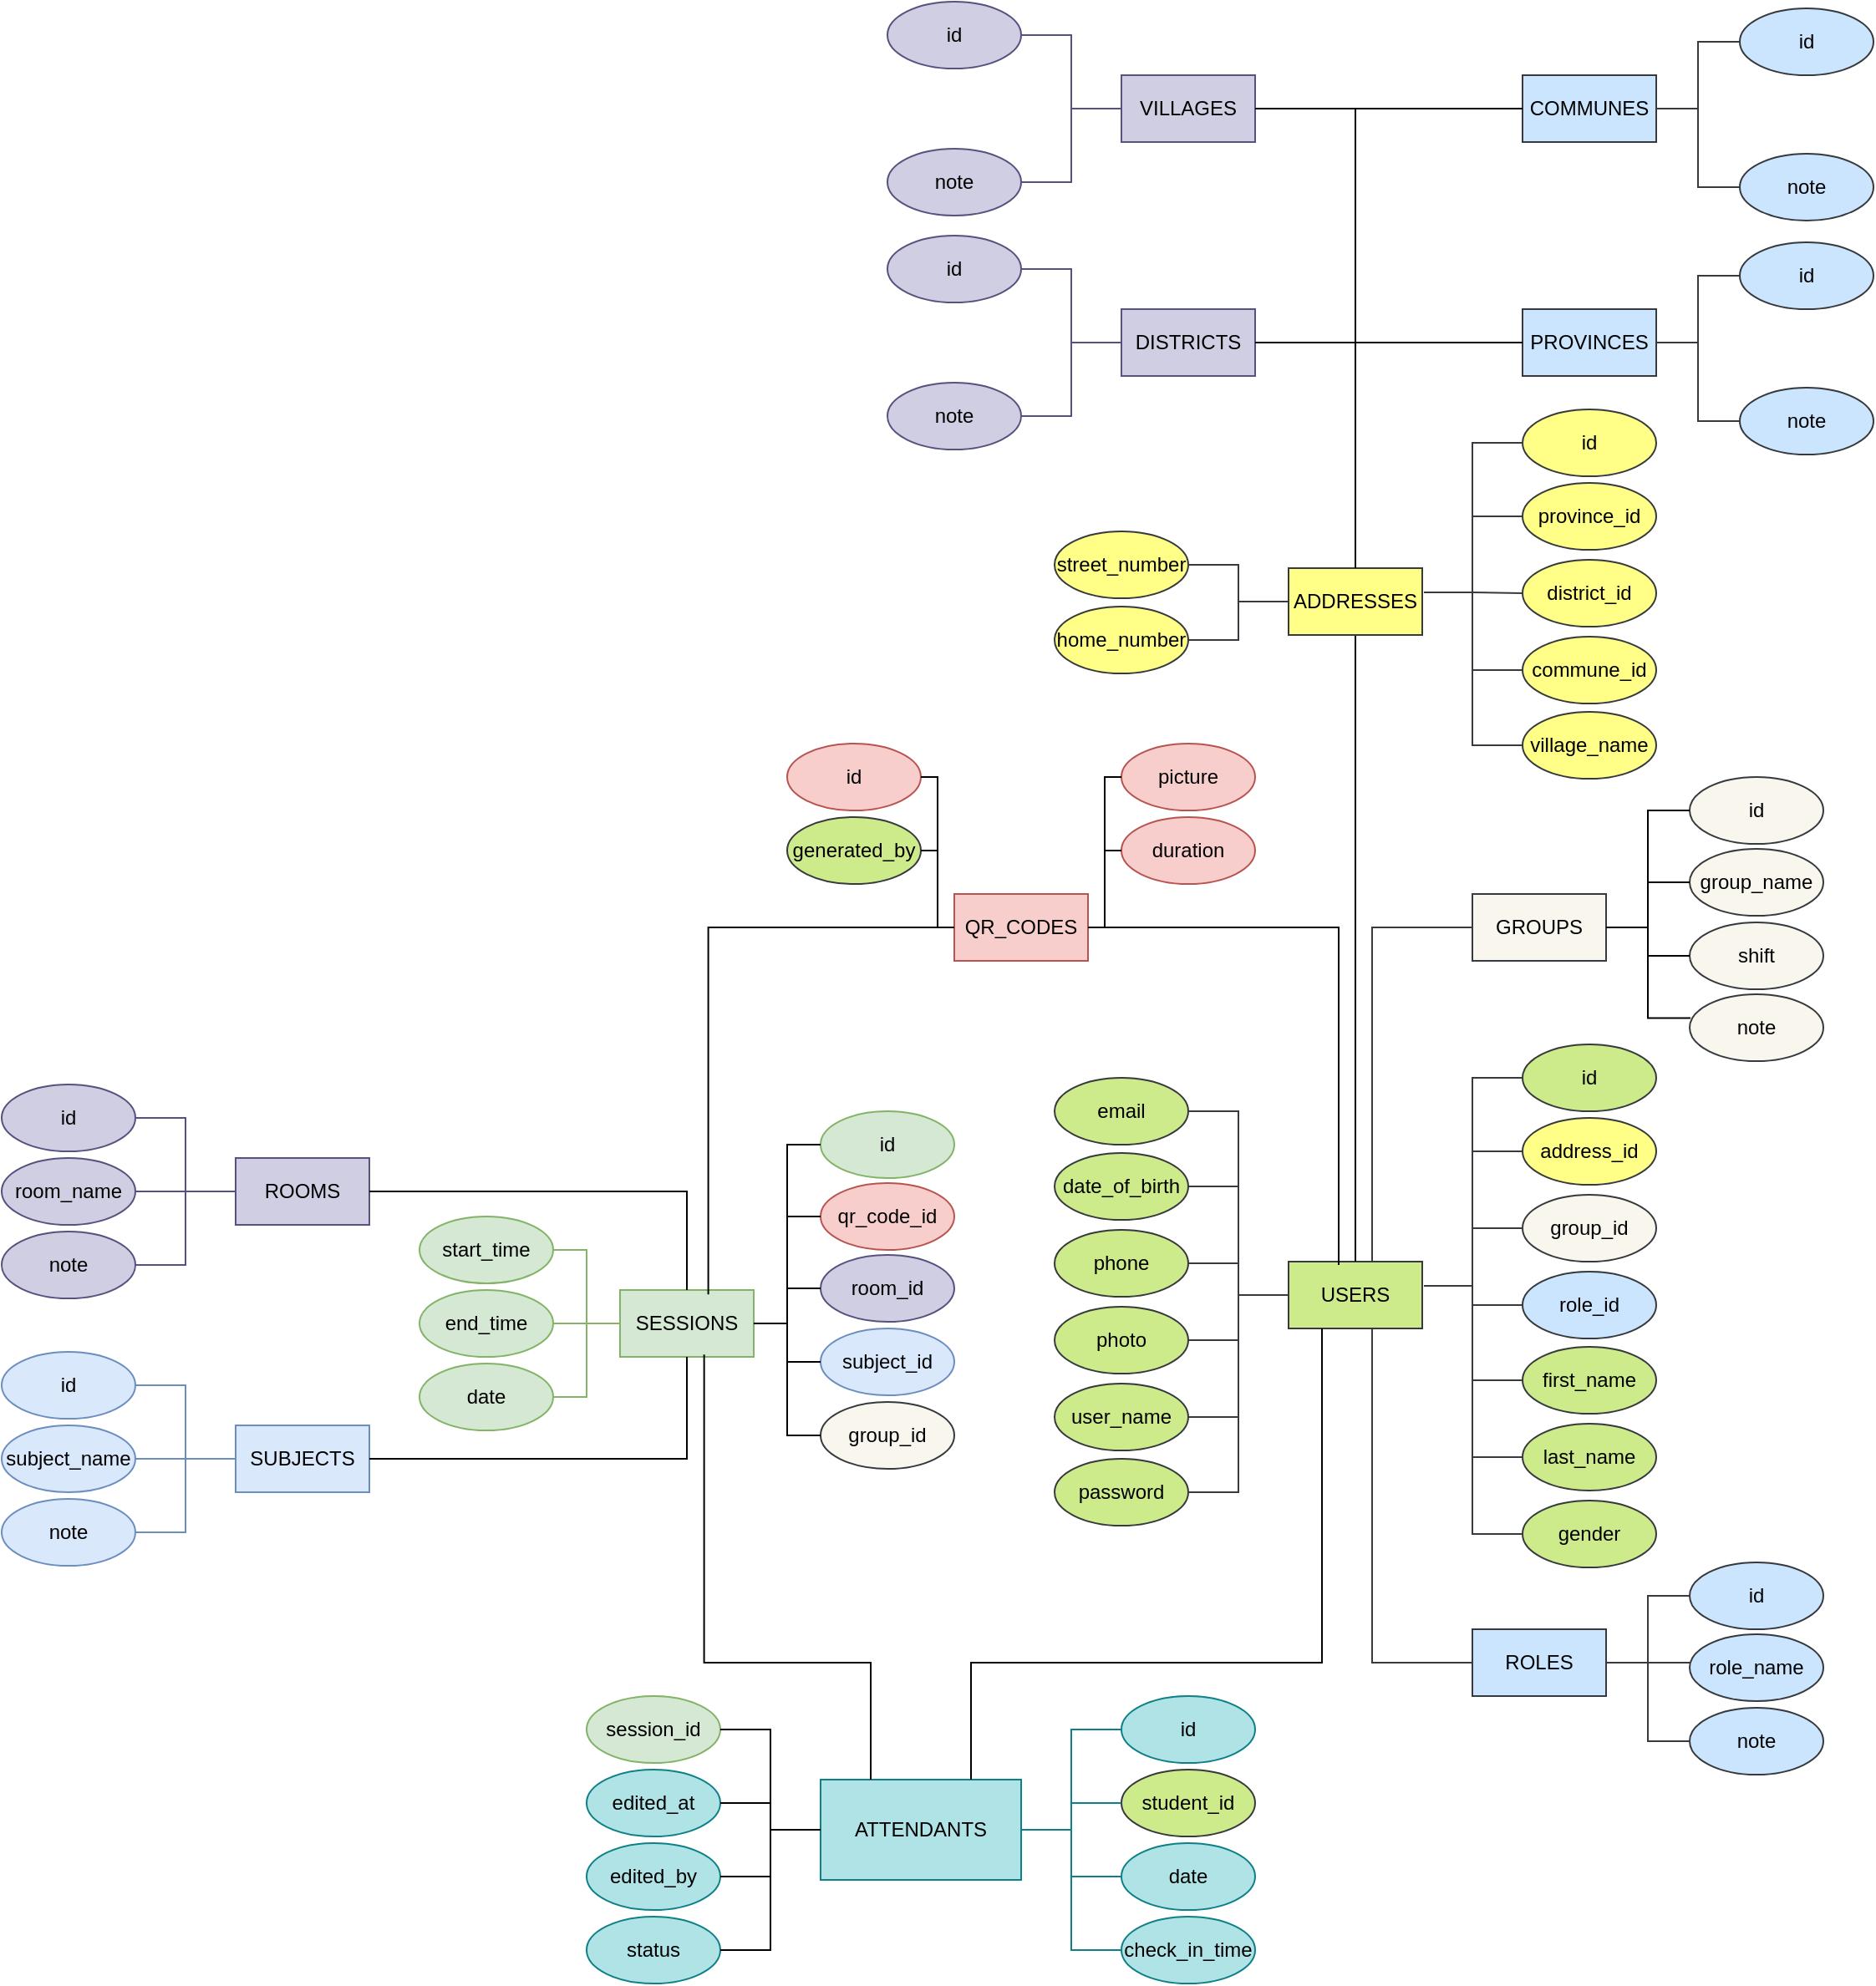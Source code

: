 <mxfile version="27.1.1">
  <diagram name="Page-1" id="JTLLLwAnsNbNPX8W_xxM">
    <mxGraphModel dx="2837" dy="1984" grid="1" gridSize="10" guides="1" tooltips="1" connect="1" arrows="1" fold="1" page="0" pageScale="1" pageWidth="827" pageHeight="1169" math="0" shadow="0">
      <root>
        <mxCell id="0" />
        <mxCell id="1" parent="0" />
        <mxCell id="6BM6vpleSpneftJprQCP-1" value="USERS" style="rounded=0;whiteSpace=wrap;html=1;strokeColor=#36393d;fillColor=#cdeb8b;" vertex="1" parent="1">
          <mxGeometry x="40" y="140" width="80" height="40" as="geometry" />
        </mxCell>
        <mxCell id="6BM6vpleSpneftJprQCP-2" value="" style="endArrow=none;html=1;rounded=0;fontSize=12;startSize=8;endSize=8;exitX=1.013;exitY=0.363;exitDx=0;exitDy=0;edgeStyle=orthogonalEdgeStyle;entryX=0;entryY=0.5;entryDx=0;entryDy=0;exitPerimeter=0;strokeColor=#36393d;fillColor=#cdeb8b;" edge="1" parent="1" source="6BM6vpleSpneftJprQCP-1" target="6BM6vpleSpneftJprQCP-3">
          <mxGeometry width="50" height="50" relative="1" as="geometry">
            <mxPoint x="210" y="120" as="sourcePoint" />
            <mxPoint x="230" y="90" as="targetPoint" />
          </mxGeometry>
        </mxCell>
        <mxCell id="6BM6vpleSpneftJprQCP-3" value="id" style="ellipse;whiteSpace=wrap;html=1;strokeColor=#36393d;fillColor=#cdeb8b;" vertex="1" parent="1">
          <mxGeometry x="180" y="10" width="80" height="40" as="geometry" />
        </mxCell>
        <mxCell id="6BM6vpleSpneftJprQCP-4" value="address_id" style="ellipse;whiteSpace=wrap;html=1;strokeColor=#36393d;fillColor=#ffff88;" vertex="1" parent="1">
          <mxGeometry x="180" y="54" width="80" height="40" as="geometry" />
        </mxCell>
        <mxCell id="6BM6vpleSpneftJprQCP-7" value="group_id" style="ellipse;whiteSpace=wrap;html=1;strokeColor=#36393d;fillColor=#f9f7ed;" vertex="1" parent="1">
          <mxGeometry x="180" y="100" width="80" height="40" as="geometry" />
        </mxCell>
        <mxCell id="6BM6vpleSpneftJprQCP-8" value="first_name" style="ellipse;whiteSpace=wrap;html=1;strokeColor=#36393d;fillColor=#cdeb8b;" vertex="1" parent="1">
          <mxGeometry x="180" y="191" width="80" height="40" as="geometry" />
        </mxCell>
        <mxCell id="6BM6vpleSpneftJprQCP-9" value="last_name" style="ellipse;whiteSpace=wrap;html=1;strokeColor=#36393d;fillColor=#cdeb8b;" vertex="1" parent="1">
          <mxGeometry x="180" y="237" width="80" height="40" as="geometry" />
        </mxCell>
        <mxCell id="6BM6vpleSpneftJprQCP-10" value="gender" style="ellipse;whiteSpace=wrap;html=1;strokeColor=#36393d;fillColor=#cdeb8b;" vertex="1" parent="1">
          <mxGeometry x="180" y="283" width="80" height="40" as="geometry" />
        </mxCell>
        <mxCell id="6BM6vpleSpneftJprQCP-11" value="email" style="ellipse;whiteSpace=wrap;html=1;strokeColor=#36393d;fillColor=#cdeb8b;" vertex="1" parent="1">
          <mxGeometry x="-100" y="30" width="80" height="40" as="geometry" />
        </mxCell>
        <mxCell id="6BM6vpleSpneftJprQCP-12" value="role_id" style="ellipse;whiteSpace=wrap;html=1;strokeColor=#36393d;fillColor=#cce5ff;" vertex="1" parent="1">
          <mxGeometry x="180" y="146" width="80" height="40" as="geometry" />
        </mxCell>
        <mxCell id="6BM6vpleSpneftJprQCP-13" value="date_of_birth" style="ellipse;whiteSpace=wrap;html=1;strokeColor=#36393d;fillColor=#cdeb8b;" vertex="1" parent="1">
          <mxGeometry x="-100" y="75" width="80" height="40" as="geometry" />
        </mxCell>
        <mxCell id="6BM6vpleSpneftJprQCP-14" value="phone" style="ellipse;whiteSpace=wrap;html=1;strokeColor=#36393d;fillColor=#cdeb8b;" vertex="1" parent="1">
          <mxGeometry x="-100" y="121" width="80" height="40" as="geometry" />
        </mxCell>
        <mxCell id="6BM6vpleSpneftJprQCP-15" value="photo" style="ellipse;whiteSpace=wrap;html=1;strokeColor=#36393d;fillColor=#cdeb8b;" vertex="1" parent="1">
          <mxGeometry x="-100" y="167" width="80" height="40" as="geometry" />
        </mxCell>
        <mxCell id="6BM6vpleSpneftJprQCP-16" value="user_name" style="ellipse;whiteSpace=wrap;html=1;strokeColor=#36393d;fillColor=#cdeb8b;" vertex="1" parent="1">
          <mxGeometry x="-100" y="213" width="80" height="40" as="geometry" />
        </mxCell>
        <mxCell id="6BM6vpleSpneftJprQCP-17" value="password" style="ellipse;whiteSpace=wrap;html=1;strokeColor=#36393d;fillColor=#cdeb8b;" vertex="1" parent="1">
          <mxGeometry x="-100" y="258" width="80" height="40" as="geometry" />
        </mxCell>
        <mxCell id="6BM6vpleSpneftJprQCP-18" value="" style="endArrow=none;html=1;rounded=0;fontSize=12;startSize=8;endSize=8;exitX=1.013;exitY=0.363;exitDx=0;exitDy=0;edgeStyle=orthogonalEdgeStyle;entryX=0;entryY=0.5;entryDx=0;entryDy=0;exitPerimeter=0;strokeColor=#36393d;fillColor=#cdeb8b;" edge="1" parent="1" source="6BM6vpleSpneftJprQCP-1" target="6BM6vpleSpneftJprQCP-4">
          <mxGeometry width="50" height="50" relative="1" as="geometry">
            <mxPoint x="210" y="120" as="sourcePoint" />
            <mxPoint x="230" y="90" as="targetPoint" />
          </mxGeometry>
        </mxCell>
        <mxCell id="6BM6vpleSpneftJprQCP-19" value="" style="endArrow=none;html=1;rounded=0;fontSize=12;startSize=8;endSize=8;exitX=1.013;exitY=0.363;exitDx=0;exitDy=0;edgeStyle=orthogonalEdgeStyle;entryX=0;entryY=0.5;entryDx=0;entryDy=0;exitPerimeter=0;strokeColor=#36393d;fillColor=#cdeb8b;" edge="1" parent="1" source="6BM6vpleSpneftJprQCP-1" target="6BM6vpleSpneftJprQCP-7">
          <mxGeometry width="50" height="50" relative="1" as="geometry">
            <mxPoint x="210" y="120" as="sourcePoint" />
            <mxPoint x="230" y="90" as="targetPoint" />
          </mxGeometry>
        </mxCell>
        <mxCell id="6BM6vpleSpneftJprQCP-20" value="" style="endArrow=none;html=1;rounded=0;fontSize=12;startSize=8;endSize=8;exitX=1.013;exitY=0.363;exitDx=0;exitDy=0;edgeStyle=orthogonalEdgeStyle;entryX=0;entryY=0.5;entryDx=0;entryDy=0;exitPerimeter=0;strokeColor=#36393d;fillColor=#cdeb8b;" edge="1" parent="1" source="6BM6vpleSpneftJprQCP-1" target="6BM6vpleSpneftJprQCP-12">
          <mxGeometry width="50" height="50" relative="1" as="geometry">
            <mxPoint x="210" y="120" as="sourcePoint" />
            <mxPoint x="230" y="90" as="targetPoint" />
          </mxGeometry>
        </mxCell>
        <mxCell id="6BM6vpleSpneftJprQCP-21" value="" style="endArrow=none;html=1;rounded=0;fontSize=12;startSize=8;endSize=8;exitX=1.013;exitY=0.363;exitDx=0;exitDy=0;edgeStyle=orthogonalEdgeStyle;entryX=0;entryY=0.5;entryDx=0;entryDy=0;exitPerimeter=0;strokeColor=#36393d;fillColor=#cdeb8b;" edge="1" parent="1" source="6BM6vpleSpneftJprQCP-1" target="6BM6vpleSpneftJprQCP-8">
          <mxGeometry width="50" height="50" relative="1" as="geometry">
            <mxPoint x="210" y="120" as="sourcePoint" />
            <mxPoint x="230" y="90" as="targetPoint" />
          </mxGeometry>
        </mxCell>
        <mxCell id="6BM6vpleSpneftJprQCP-22" value="" style="endArrow=none;html=1;rounded=0;fontSize=12;startSize=8;endSize=8;exitX=1.013;exitY=0.363;exitDx=0;exitDy=0;edgeStyle=orthogonalEdgeStyle;entryX=0;entryY=0.5;entryDx=0;entryDy=0;exitPerimeter=0;strokeColor=#36393d;fillColor=#cdeb8b;" edge="1" parent="1" source="6BM6vpleSpneftJprQCP-1" target="6BM6vpleSpneftJprQCP-9">
          <mxGeometry width="50" height="50" relative="1" as="geometry">
            <mxPoint x="210" y="120" as="sourcePoint" />
            <mxPoint x="230" y="90" as="targetPoint" />
          </mxGeometry>
        </mxCell>
        <mxCell id="6BM6vpleSpneftJprQCP-23" value="" style="endArrow=none;html=1;rounded=0;fontSize=12;startSize=8;endSize=8;exitX=1.013;exitY=0.363;exitDx=0;exitDy=0;edgeStyle=orthogonalEdgeStyle;entryX=0;entryY=0.5;entryDx=0;entryDy=0;exitPerimeter=0;strokeColor=#36393d;fillColor=#cdeb8b;" edge="1" parent="1" source="6BM6vpleSpneftJprQCP-1" target="6BM6vpleSpneftJprQCP-10">
          <mxGeometry width="50" height="50" relative="1" as="geometry">
            <mxPoint x="210" y="120" as="sourcePoint" />
            <mxPoint x="230" y="90" as="targetPoint" />
          </mxGeometry>
        </mxCell>
        <mxCell id="6BM6vpleSpneftJprQCP-24" value="" style="endArrow=none;html=1;rounded=0;fontSize=12;startSize=8;endSize=8;exitX=0;exitY=0.5;exitDx=0;exitDy=0;edgeStyle=orthogonalEdgeStyle;entryX=1;entryY=0.5;entryDx=0;entryDy=0;strokeColor=#36393d;fillColor=#cdeb8b;" edge="1" parent="1" source="6BM6vpleSpneftJprQCP-1" target="6BM6vpleSpneftJprQCP-11">
          <mxGeometry width="50" height="50" relative="1" as="geometry">
            <mxPoint x="91.04" y="172.26" as="sourcePoint" />
            <mxPoint x="-50" y="67.74" as="targetPoint" />
          </mxGeometry>
        </mxCell>
        <mxCell id="6BM6vpleSpneftJprQCP-25" value="" style="endArrow=none;html=1;rounded=0;fontSize=12;startSize=8;endSize=8;exitX=0;exitY=0.5;exitDx=0;exitDy=0;edgeStyle=orthogonalEdgeStyle;entryX=1;entryY=0.5;entryDx=0;entryDy=0;strokeColor=#36393d;fillColor=#cdeb8b;" edge="1" parent="1" source="6BM6vpleSpneftJprQCP-1" target="6BM6vpleSpneftJprQCP-13">
          <mxGeometry width="50" height="50" relative="1" as="geometry">
            <mxPoint x="91.04" y="172.26" as="sourcePoint" />
            <mxPoint x="-50" y="67.74" as="targetPoint" />
          </mxGeometry>
        </mxCell>
        <mxCell id="6BM6vpleSpneftJprQCP-26" value="" style="endArrow=none;html=1;rounded=0;fontSize=12;startSize=8;endSize=8;exitX=0;exitY=0.5;exitDx=0;exitDy=0;edgeStyle=orthogonalEdgeStyle;entryX=1;entryY=0.5;entryDx=0;entryDy=0;strokeColor=#36393d;fillColor=#cdeb8b;" edge="1" parent="1" source="6BM6vpleSpneftJprQCP-1" target="6BM6vpleSpneftJprQCP-14">
          <mxGeometry width="50" height="50" relative="1" as="geometry">
            <mxPoint x="91.04" y="172.26" as="sourcePoint" />
            <mxPoint x="-50" y="67.74" as="targetPoint" />
          </mxGeometry>
        </mxCell>
        <mxCell id="6BM6vpleSpneftJprQCP-27" value="" style="endArrow=none;html=1;rounded=0;fontSize=12;startSize=8;endSize=8;exitX=0;exitY=0.5;exitDx=0;exitDy=0;edgeStyle=orthogonalEdgeStyle;entryX=1;entryY=0.5;entryDx=0;entryDy=0;strokeColor=#36393d;fillColor=#cdeb8b;" edge="1" parent="1" source="6BM6vpleSpneftJprQCP-1" target="6BM6vpleSpneftJprQCP-15">
          <mxGeometry width="50" height="50" relative="1" as="geometry">
            <mxPoint x="91.04" y="172.26" as="sourcePoint" />
            <mxPoint x="-50" y="67.74" as="targetPoint" />
          </mxGeometry>
        </mxCell>
        <mxCell id="6BM6vpleSpneftJprQCP-28" value="" style="endArrow=none;html=1;rounded=0;fontSize=12;startSize=8;endSize=8;exitX=0;exitY=0.5;exitDx=0;exitDy=0;edgeStyle=orthogonalEdgeStyle;entryX=1;entryY=0.5;entryDx=0;entryDy=0;strokeColor=#36393d;fillColor=#cdeb8b;" edge="1" parent="1" source="6BM6vpleSpneftJprQCP-1" target="6BM6vpleSpneftJprQCP-16">
          <mxGeometry width="50" height="50" relative="1" as="geometry">
            <mxPoint x="91.04" y="172.26" as="sourcePoint" />
            <mxPoint x="-50" y="67.74" as="targetPoint" />
          </mxGeometry>
        </mxCell>
        <mxCell id="6BM6vpleSpneftJprQCP-29" value="" style="endArrow=none;html=1;rounded=0;fontSize=12;startSize=8;endSize=8;exitX=0;exitY=0.5;exitDx=0;exitDy=0;edgeStyle=orthogonalEdgeStyle;entryX=1;entryY=0.5;entryDx=0;entryDy=0;strokeColor=#36393d;fillColor=#cdeb8b;" edge="1" parent="1" source="6BM6vpleSpneftJprQCP-1" target="6BM6vpleSpneftJprQCP-17">
          <mxGeometry width="50" height="50" relative="1" as="geometry">
            <mxPoint x="91.04" y="172.26" as="sourcePoint" />
            <mxPoint x="-50" y="67.74" as="targetPoint" />
          </mxGeometry>
        </mxCell>
        <mxCell id="6BM6vpleSpneftJprQCP-30" value="GROUPS" style="rounded=0;whiteSpace=wrap;html=1;strokeColor=#36393d;fillColor=#f9f7ed;" vertex="1" parent="1">
          <mxGeometry x="150" y="-80" width="80" height="40" as="geometry" />
        </mxCell>
        <mxCell id="6BM6vpleSpneftJprQCP-31" value="" style="endArrow=none;html=1;rounded=0;fontSize=12;startSize=8;endSize=8;edgeStyle=orthogonalEdgeStyle;entryX=0;entryY=0.5;entryDx=0;entryDy=0;strokeColor=#36393d;fillColor=#cdeb8b;" edge="1" parent="1" target="6BM6vpleSpneftJprQCP-30">
          <mxGeometry width="50" height="50" relative="1" as="geometry">
            <mxPoint x="90" y="140" as="sourcePoint" />
            <mxPoint x="150" y="-154.52" as="targetPoint" />
            <Array as="points">
              <mxPoint x="90" y="140" />
              <mxPoint x="90" y="-60" />
            </Array>
          </mxGeometry>
        </mxCell>
        <mxCell id="6BM6vpleSpneftJprQCP-32" value="ROLES" style="rounded=0;whiteSpace=wrap;html=1;strokeColor=#36393d;fillColor=#cce5ff;" vertex="1" parent="1">
          <mxGeometry x="150" y="360" width="80" height="40" as="geometry" />
        </mxCell>
        <mxCell id="6BM6vpleSpneftJprQCP-35" value="" style="endArrow=none;html=1;rounded=0;fontSize=12;startSize=8;endSize=8;edgeStyle=orthogonalEdgeStyle;entryX=0;entryY=0.5;entryDx=0;entryDy=0;strokeColor=#36393d;fillColor=#cdeb8b;" edge="1" parent="1" target="6BM6vpleSpneftJprQCP-32">
          <mxGeometry width="50" height="50" relative="1" as="geometry">
            <mxPoint x="90" y="180" as="sourcePoint" />
            <mxPoint x="140" y="277" as="targetPoint" />
            <Array as="points">
              <mxPoint x="90" y="180" />
              <mxPoint x="90" y="380" />
            </Array>
          </mxGeometry>
        </mxCell>
        <mxCell id="6BM6vpleSpneftJprQCP-36" value="id" style="ellipse;whiteSpace=wrap;html=1;strokeColor=#36393d;fillColor=#f9f7ed;" vertex="1" parent="1">
          <mxGeometry x="280" y="-150" width="80" height="40" as="geometry" />
        </mxCell>
        <mxCell id="6BM6vpleSpneftJprQCP-37" value="" style="endArrow=none;html=1;rounded=0;fontSize=12;startSize=8;endSize=8;entryX=0;entryY=0.5;entryDx=0;entryDy=0;exitX=1;exitY=0.5;exitDx=0;exitDy=0;edgeStyle=orthogonalEdgeStyle;" edge="1" parent="1" source="6BM6vpleSpneftJprQCP-30" target="6BM6vpleSpneftJprQCP-36">
          <mxGeometry width="50" height="50" relative="1" as="geometry">
            <mxPoint x="20" y="10" as="sourcePoint" />
            <mxPoint x="70" y="-40" as="targetPoint" />
          </mxGeometry>
        </mxCell>
        <mxCell id="6BM6vpleSpneftJprQCP-38" value="group_name" style="ellipse;whiteSpace=wrap;html=1;strokeColor=#36393d;fillColor=#f9f7ed;" vertex="1" parent="1">
          <mxGeometry x="280" y="-107" width="80" height="40" as="geometry" />
        </mxCell>
        <mxCell id="6BM6vpleSpneftJprQCP-39" value="shift" style="ellipse;whiteSpace=wrap;html=1;strokeColor=#36393d;fillColor=#f9f7ed;" vertex="1" parent="1">
          <mxGeometry x="280" y="-63" width="80" height="40" as="geometry" />
        </mxCell>
        <mxCell id="6BM6vpleSpneftJprQCP-40" value="note" style="ellipse;whiteSpace=wrap;html=1;strokeColor=#36393d;fillColor=#f9f7ed;" vertex="1" parent="1">
          <mxGeometry x="280" y="-20" width="80" height="40" as="geometry" />
        </mxCell>
        <mxCell id="6BM6vpleSpneftJprQCP-41" value="" style="endArrow=none;html=1;rounded=0;fontSize=12;startSize=8;endSize=8;entryX=0;entryY=0.5;entryDx=0;entryDy=0;exitX=1;exitY=0.5;exitDx=0;exitDy=0;edgeStyle=orthogonalEdgeStyle;" edge="1" parent="1" source="6BM6vpleSpneftJprQCP-30" target="6BM6vpleSpneftJprQCP-38">
          <mxGeometry width="50" height="50" relative="1" as="geometry">
            <mxPoint x="20" y="10" as="sourcePoint" />
            <mxPoint x="70" y="-40" as="targetPoint" />
          </mxGeometry>
        </mxCell>
        <mxCell id="6BM6vpleSpneftJprQCP-42" value="" style="endArrow=none;html=1;rounded=0;fontSize=12;startSize=8;endSize=8;entryX=0;entryY=0.5;entryDx=0;entryDy=0;exitX=1;exitY=0.5;exitDx=0;exitDy=0;edgeStyle=orthogonalEdgeStyle;" edge="1" parent="1" source="6BM6vpleSpneftJprQCP-30" target="6BM6vpleSpneftJprQCP-39">
          <mxGeometry width="50" height="50" relative="1" as="geometry">
            <mxPoint x="20" y="10" as="sourcePoint" />
            <mxPoint x="70" y="-40" as="targetPoint" />
          </mxGeometry>
        </mxCell>
        <mxCell id="6BM6vpleSpneftJprQCP-43" value="" style="endArrow=none;html=1;rounded=0;fontSize=12;startSize=8;endSize=8;entryX=0.006;entryY=0.355;entryDx=0;entryDy=0;exitX=1;exitY=0.5;exitDx=0;exitDy=0;edgeStyle=orthogonalEdgeStyle;entryPerimeter=0;" edge="1" parent="1" source="6BM6vpleSpneftJprQCP-30" target="6BM6vpleSpneftJprQCP-40">
          <mxGeometry width="50" height="50" relative="1" as="geometry">
            <mxPoint x="20" y="10" as="sourcePoint" />
            <mxPoint x="70" y="-40" as="targetPoint" />
          </mxGeometry>
        </mxCell>
        <mxCell id="6BM6vpleSpneftJprQCP-48" value="id" style="ellipse;whiteSpace=wrap;html=1;strokeColor=#36393d;fillColor=#cce5ff;" vertex="1" parent="1">
          <mxGeometry x="280" y="320" width="80" height="40" as="geometry" />
        </mxCell>
        <mxCell id="6BM6vpleSpneftJprQCP-49" value="role_name" style="ellipse;whiteSpace=wrap;html=1;strokeColor=#36393d;fillColor=#cce5ff;" vertex="1" parent="1">
          <mxGeometry x="280" y="363" width="80" height="40" as="geometry" />
        </mxCell>
        <mxCell id="6BM6vpleSpneftJprQCP-50" value="note" style="ellipse;whiteSpace=wrap;html=1;strokeColor=#36393d;fillColor=#cce5ff;" vertex="1" parent="1">
          <mxGeometry x="280" y="407" width="80" height="40" as="geometry" />
        </mxCell>
        <mxCell id="6BM6vpleSpneftJprQCP-52" value="" style="endArrow=none;html=1;rounded=0;fontSize=12;startSize=8;endSize=8;entryX=0;entryY=0.5;entryDx=0;entryDy=0;exitX=1;exitY=0.5;exitDx=0;exitDy=0;edgeStyle=orthogonalEdgeStyle;fillColor=#cce5ff;strokeColor=#36393d;" edge="1" parent="1" source="6BM6vpleSpneftJprQCP-32" target="6BM6vpleSpneftJprQCP-48">
          <mxGeometry width="50" height="50" relative="1" as="geometry">
            <mxPoint x="200" y="310" as="sourcePoint" />
            <mxPoint x="250" y="260" as="targetPoint" />
          </mxGeometry>
        </mxCell>
        <mxCell id="6BM6vpleSpneftJprQCP-53" value="" style="endArrow=none;html=1;rounded=0;fontSize=12;startSize=8;endSize=8;entryX=0;entryY=0.425;entryDx=0;entryDy=0;exitX=1;exitY=0.5;exitDx=0;exitDy=0;edgeStyle=orthogonalEdgeStyle;entryPerimeter=0;fillColor=#cce5ff;strokeColor=#36393d;" edge="1" parent="1" source="6BM6vpleSpneftJprQCP-32" target="6BM6vpleSpneftJprQCP-49">
          <mxGeometry width="50" height="50" relative="1" as="geometry">
            <mxPoint x="200" y="310" as="sourcePoint" />
            <mxPoint x="250" y="260" as="targetPoint" />
          </mxGeometry>
        </mxCell>
        <mxCell id="6BM6vpleSpneftJprQCP-54" value="" style="endArrow=none;html=1;rounded=0;fontSize=12;startSize=8;endSize=8;entryX=0;entryY=0.5;entryDx=0;entryDy=0;exitX=1;exitY=0.5;exitDx=0;exitDy=0;edgeStyle=orthogonalEdgeStyle;fillColor=#cce5ff;strokeColor=#36393d;" edge="1" parent="1" source="6BM6vpleSpneftJprQCP-32" target="6BM6vpleSpneftJprQCP-50">
          <mxGeometry width="50" height="50" relative="1" as="geometry">
            <mxPoint x="200" y="310" as="sourcePoint" />
            <mxPoint x="250" y="260" as="targetPoint" />
          </mxGeometry>
        </mxCell>
        <mxCell id="6BM6vpleSpneftJprQCP-57" value="ROOMS" style="rounded=0;whiteSpace=wrap;html=1;strokeColor=#56517e;fillColor=#d0cee2;" vertex="1" parent="1">
          <mxGeometry x="-590" y="78" width="80" height="40" as="geometry" />
        </mxCell>
        <mxCell id="6BM6vpleSpneftJprQCP-58" value="id" style="ellipse;whiteSpace=wrap;html=1;strokeColor=#56517e;fillColor=#d0cee2;" vertex="1" parent="1">
          <mxGeometry x="-730" y="34" width="80" height="40" as="geometry" />
        </mxCell>
        <mxCell id="6BM6vpleSpneftJprQCP-59" value="room_name" style="ellipse;whiteSpace=wrap;html=1;strokeColor=#56517e;fillColor=#d0cee2;" vertex="1" parent="1">
          <mxGeometry x="-730" y="78" width="80" height="40" as="geometry" />
        </mxCell>
        <mxCell id="6BM6vpleSpneftJprQCP-60" value="note" style="ellipse;whiteSpace=wrap;html=1;strokeColor=#56517e;fillColor=#d0cee2;" vertex="1" parent="1">
          <mxGeometry x="-730" y="122" width="80" height="40" as="geometry" />
        </mxCell>
        <mxCell id="6BM6vpleSpneftJprQCP-69" value="" style="endArrow=none;html=1;rounded=0;fontSize=12;startSize=8;endSize=8;entryX=0;entryY=0.5;entryDx=0;entryDy=0;exitX=1;exitY=0.5;exitDx=0;exitDy=0;edgeStyle=orthogonalEdgeStyle;fillColor=#d0cee2;strokeColor=#56517e;" edge="1" parent="1" source="6BM6vpleSpneftJprQCP-58" target="6BM6vpleSpneftJprQCP-57">
          <mxGeometry width="50" height="50" relative="1" as="geometry">
            <mxPoint x="-590" y="174" as="sourcePoint" />
            <mxPoint x="-540" y="124" as="targetPoint" />
          </mxGeometry>
        </mxCell>
        <mxCell id="6BM6vpleSpneftJprQCP-70" value="" style="endArrow=none;html=1;rounded=0;fontSize=12;startSize=8;endSize=8;entryX=0;entryY=0.5;entryDx=0;entryDy=0;exitX=1;exitY=0.5;exitDx=0;exitDy=0;edgeStyle=orthogonalEdgeStyle;fillColor=#d0cee2;strokeColor=#56517e;" edge="1" parent="1" source="6BM6vpleSpneftJprQCP-59" target="6BM6vpleSpneftJprQCP-57">
          <mxGeometry width="50" height="50" relative="1" as="geometry">
            <mxPoint x="-590" y="174" as="sourcePoint" />
            <mxPoint x="-540" y="124" as="targetPoint" />
          </mxGeometry>
        </mxCell>
        <mxCell id="6BM6vpleSpneftJprQCP-71" value="" style="endArrow=none;html=1;rounded=0;fontSize=12;startSize=8;endSize=8;entryX=0;entryY=0.5;entryDx=0;entryDy=0;exitX=1;exitY=0.5;exitDx=0;exitDy=0;edgeStyle=orthogonalEdgeStyle;fillColor=#d0cee2;strokeColor=#56517e;" edge="1" parent="1" source="6BM6vpleSpneftJprQCP-60" target="6BM6vpleSpneftJprQCP-57">
          <mxGeometry width="50" height="50" relative="1" as="geometry">
            <mxPoint x="-590" y="174" as="sourcePoint" />
            <mxPoint x="-540" y="124" as="targetPoint" />
          </mxGeometry>
        </mxCell>
        <mxCell id="6BM6vpleSpneftJprQCP-72" value="SUBJECTS" style="rounded=0;whiteSpace=wrap;html=1;fillColor=#dae8fc;strokeColor=#6c8ebf;" vertex="1" parent="1">
          <mxGeometry x="-590" y="238" width="80" height="40" as="geometry" />
        </mxCell>
        <mxCell id="6BM6vpleSpneftJprQCP-73" value="id" style="ellipse;whiteSpace=wrap;html=1;fillColor=#dae8fc;strokeColor=#6c8ebf;" vertex="1" parent="1">
          <mxGeometry x="-730" y="194" width="80" height="40" as="geometry" />
        </mxCell>
        <mxCell id="6BM6vpleSpneftJprQCP-74" value="subject_name" style="ellipse;whiteSpace=wrap;html=1;fillColor=#dae8fc;strokeColor=#6c8ebf;" vertex="1" parent="1">
          <mxGeometry x="-730" y="238" width="80" height="40" as="geometry" />
        </mxCell>
        <mxCell id="6BM6vpleSpneftJprQCP-75" value="note" style="ellipse;whiteSpace=wrap;html=1;fillColor=#dae8fc;strokeColor=#6c8ebf;" vertex="1" parent="1">
          <mxGeometry x="-730" y="282" width="80" height="40" as="geometry" />
        </mxCell>
        <mxCell id="6BM6vpleSpneftJprQCP-76" value="" style="endArrow=none;html=1;rounded=0;fontSize=12;startSize=8;endSize=8;entryX=0;entryY=0.5;entryDx=0;entryDy=0;exitX=1;exitY=0.5;exitDx=0;exitDy=0;edgeStyle=orthogonalEdgeStyle;fillColor=#dae8fc;strokeColor=#6c8ebf;" edge="1" source="6BM6vpleSpneftJprQCP-73" target="6BM6vpleSpneftJprQCP-72" parent="1">
          <mxGeometry width="50" height="50" relative="1" as="geometry">
            <mxPoint x="-590" y="334" as="sourcePoint" />
            <mxPoint x="-540" y="284" as="targetPoint" />
          </mxGeometry>
        </mxCell>
        <mxCell id="6BM6vpleSpneftJprQCP-77" value="" style="endArrow=none;html=1;rounded=0;fontSize=12;startSize=8;endSize=8;entryX=0;entryY=0.5;entryDx=0;entryDy=0;exitX=1;exitY=0.5;exitDx=0;exitDy=0;edgeStyle=orthogonalEdgeStyle;fillColor=#dae8fc;strokeColor=#6c8ebf;" edge="1" source="6BM6vpleSpneftJprQCP-74" target="6BM6vpleSpneftJprQCP-72" parent="1">
          <mxGeometry width="50" height="50" relative="1" as="geometry">
            <mxPoint x="-590" y="334" as="sourcePoint" />
            <mxPoint x="-540" y="284" as="targetPoint" />
          </mxGeometry>
        </mxCell>
        <mxCell id="6BM6vpleSpneftJprQCP-78" value="" style="endArrow=none;html=1;rounded=0;fontSize=12;startSize=8;endSize=8;entryX=0;entryY=0.5;entryDx=0;entryDy=0;exitX=1;exitY=0.5;exitDx=0;exitDy=0;edgeStyle=orthogonalEdgeStyle;fillColor=#dae8fc;strokeColor=#6c8ebf;" edge="1" source="6BM6vpleSpneftJprQCP-75" target="6BM6vpleSpneftJprQCP-72" parent="1">
          <mxGeometry width="50" height="50" relative="1" as="geometry">
            <mxPoint x="-590" y="334" as="sourcePoint" />
            <mxPoint x="-540" y="284" as="targetPoint" />
          </mxGeometry>
        </mxCell>
        <mxCell id="6BM6vpleSpneftJprQCP-79" value="SESSIONS" style="rounded=0;whiteSpace=wrap;html=1;fillColor=#d5e8d4;strokeColor=#82b366;" vertex="1" parent="1">
          <mxGeometry x="-360" y="157" width="80" height="40" as="geometry" />
        </mxCell>
        <mxCell id="6BM6vpleSpneftJprQCP-80" value="id" style="ellipse;whiteSpace=wrap;html=1;strokeColor=#82b366;fillColor=#d5e8d4;" vertex="1" parent="1">
          <mxGeometry x="-240" y="50" width="80" height="40" as="geometry" />
        </mxCell>
        <mxCell id="6BM6vpleSpneftJprQCP-81" value="room_id" style="ellipse;whiteSpace=wrap;html=1;strokeColor=#56517e;fillColor=#d0cee2;" vertex="1" parent="1">
          <mxGeometry x="-240" y="136" width="80" height="40" as="geometry" />
        </mxCell>
        <mxCell id="6BM6vpleSpneftJprQCP-82" value="subject_id" style="ellipse;whiteSpace=wrap;html=1;fillColor=#dae8fc;strokeColor=#6c8ebf;" vertex="1" parent="1">
          <mxGeometry x="-240" y="180" width="80" height="40" as="geometry" />
        </mxCell>
        <mxCell id="6BM6vpleSpneftJprQCP-83" value="end_time" style="ellipse;whiteSpace=wrap;html=1;fillColor=#d5e8d4;strokeColor=#82b366;" vertex="1" parent="1">
          <mxGeometry x="-480" y="157" width="80" height="40" as="geometry" />
        </mxCell>
        <mxCell id="6BM6vpleSpneftJprQCP-84" value="date" style="ellipse;whiteSpace=wrap;html=1;fillColor=#d5e8d4;strokeColor=#82b366;" vertex="1" parent="1">
          <mxGeometry x="-480" y="201" width="80" height="40" as="geometry" />
        </mxCell>
        <mxCell id="6BM6vpleSpneftJprQCP-87" value="start_time" style="ellipse;whiteSpace=wrap;html=1;fillColor=#d5e8d4;strokeColor=#82b366;" vertex="1" parent="1">
          <mxGeometry x="-480" y="113" width="80" height="40" as="geometry" />
        </mxCell>
        <mxCell id="6BM6vpleSpneftJprQCP-88" value="" style="endArrow=none;html=1;rounded=0;fontSize=12;startSize=8;endSize=8;entryX=0;entryY=0.5;entryDx=0;entryDy=0;exitX=1;exitY=0.5;exitDx=0;exitDy=0;edgeStyle=orthogonalEdgeStyle;fillColor=#d5e8d4;strokeColor=#82b366;" edge="1" parent="1" source="6BM6vpleSpneftJprQCP-87" target="6BM6vpleSpneftJprQCP-79">
          <mxGeometry width="50" height="50" relative="1" as="geometry">
            <mxPoint x="-430" y="299" as="sourcePoint" />
            <mxPoint x="-380" y="249" as="targetPoint" />
          </mxGeometry>
        </mxCell>
        <mxCell id="6BM6vpleSpneftJprQCP-89" value="" style="endArrow=none;html=1;rounded=0;fontSize=12;startSize=8;endSize=8;entryX=0;entryY=0.5;entryDx=0;entryDy=0;exitX=1;exitY=0.5;exitDx=0;exitDy=0;edgeStyle=orthogonalEdgeStyle;fillColor=#d5e8d4;strokeColor=#82b366;" edge="1" parent="1" source="6BM6vpleSpneftJprQCP-83" target="6BM6vpleSpneftJprQCP-79">
          <mxGeometry width="50" height="50" relative="1" as="geometry">
            <mxPoint x="-430" y="299" as="sourcePoint" />
            <mxPoint x="-380" y="249" as="targetPoint" />
          </mxGeometry>
        </mxCell>
        <mxCell id="6BM6vpleSpneftJprQCP-90" value="" style="endArrow=none;html=1;rounded=0;fontSize=12;startSize=8;endSize=8;entryX=0;entryY=0.5;entryDx=0;entryDy=0;exitX=1;exitY=0.5;exitDx=0;exitDy=0;edgeStyle=orthogonalEdgeStyle;fillColor=#d5e8d4;strokeColor=#82b366;" edge="1" parent="1" source="6BM6vpleSpneftJprQCP-84" target="6BM6vpleSpneftJprQCP-79">
          <mxGeometry width="50" height="50" relative="1" as="geometry">
            <mxPoint x="-430" y="299" as="sourcePoint" />
            <mxPoint x="-380" y="249" as="targetPoint" />
          </mxGeometry>
        </mxCell>
        <mxCell id="6BM6vpleSpneftJprQCP-92" value="" style="endArrow=none;html=1;rounded=0;fontSize=12;startSize=8;endSize=8;entryX=0;entryY=0.5;entryDx=0;entryDy=0;exitX=1;exitY=0.5;exitDx=0;exitDy=0;edgeStyle=orthogonalEdgeStyle;" edge="1" parent="1" source="6BM6vpleSpneftJprQCP-79" target="6BM6vpleSpneftJprQCP-80">
          <mxGeometry width="50" height="50" relative="1" as="geometry">
            <mxPoint x="-430" y="299" as="sourcePoint" />
            <mxPoint x="-380" y="249" as="targetPoint" />
          </mxGeometry>
        </mxCell>
        <mxCell id="6BM6vpleSpneftJprQCP-93" value="" style="endArrow=none;html=1;rounded=0;fontSize=12;startSize=8;endSize=8;entryX=0;entryY=0.5;entryDx=0;entryDy=0;exitX=1;exitY=0.5;exitDx=0;exitDy=0;edgeStyle=orthogonalEdgeStyle;" edge="1" parent="1" source="6BM6vpleSpneftJprQCP-79" target="6BM6vpleSpneftJprQCP-81">
          <mxGeometry width="50" height="50" relative="1" as="geometry">
            <mxPoint x="-430" y="299" as="sourcePoint" />
            <mxPoint x="-380" y="249" as="targetPoint" />
          </mxGeometry>
        </mxCell>
        <mxCell id="6BM6vpleSpneftJprQCP-94" value="" style="endArrow=none;html=1;rounded=0;fontSize=12;startSize=8;endSize=8;entryX=0;entryY=0.5;entryDx=0;entryDy=0;exitX=1;exitY=0.5;exitDx=0;exitDy=0;edgeStyle=orthogonalEdgeStyle;" edge="1" parent="1" source="6BM6vpleSpneftJprQCP-79" target="6BM6vpleSpneftJprQCP-82">
          <mxGeometry width="50" height="50" relative="1" as="geometry">
            <mxPoint x="-430" y="299" as="sourcePoint" />
            <mxPoint x="-380" y="249" as="targetPoint" />
          </mxGeometry>
        </mxCell>
        <mxCell id="6BM6vpleSpneftJprQCP-95" value="group_id" style="ellipse;whiteSpace=wrap;html=1;strokeColor=#36393d;fillColor=#f9f7ed;" vertex="1" parent="1">
          <mxGeometry x="-240" y="224" width="80" height="40" as="geometry" />
        </mxCell>
        <mxCell id="6BM6vpleSpneftJprQCP-96" value="" style="endArrow=none;html=1;rounded=0;fontSize=12;startSize=8;endSize=8;entryX=0;entryY=0.5;entryDx=0;entryDy=0;exitX=1;exitY=0.5;exitDx=0;exitDy=0;edgeStyle=orthogonalEdgeStyle;" edge="1" parent="1" source="6BM6vpleSpneftJprQCP-79" target="6BM6vpleSpneftJprQCP-95">
          <mxGeometry width="50" height="50" relative="1" as="geometry">
            <mxPoint x="-430" y="299" as="sourcePoint" />
            <mxPoint x="-380" y="249" as="targetPoint" />
          </mxGeometry>
        </mxCell>
        <mxCell id="6BM6vpleSpneftJprQCP-97" value="" style="endArrow=none;html=1;rounded=0;fontSize=12;startSize=8;endSize=8;entryX=0.5;entryY=0;entryDx=0;entryDy=0;exitX=1;exitY=0.5;exitDx=0;exitDy=0;edgeStyle=orthogonalEdgeStyle;" edge="1" parent="1" source="6BM6vpleSpneftJprQCP-57" target="6BM6vpleSpneftJprQCP-79">
          <mxGeometry width="50" height="50" relative="1" as="geometry">
            <mxPoint x="-560" y="197" as="sourcePoint" />
            <mxPoint x="-510" y="147" as="targetPoint" />
          </mxGeometry>
        </mxCell>
        <mxCell id="6BM6vpleSpneftJprQCP-98" value="" style="endArrow=none;html=1;rounded=0;fontSize=12;startSize=8;endSize=8;entryX=0.5;entryY=1;entryDx=0;entryDy=0;exitX=1;exitY=0.5;exitDx=0;exitDy=0;edgeStyle=orthogonalEdgeStyle;" edge="1" parent="1" source="6BM6vpleSpneftJprQCP-72" target="6BM6vpleSpneftJprQCP-79">
          <mxGeometry width="50" height="50" relative="1" as="geometry">
            <mxPoint x="-560" y="197" as="sourcePoint" />
            <mxPoint x="-510" y="147" as="targetPoint" />
          </mxGeometry>
        </mxCell>
        <mxCell id="6BM6vpleSpneftJprQCP-99" value="QR_CODES" style="rounded=0;whiteSpace=wrap;html=1;fillColor=#f8cecc;strokeColor=#b85450;" vertex="1" parent="1">
          <mxGeometry x="-160" y="-80" width="80" height="40" as="geometry" />
        </mxCell>
        <mxCell id="6BM6vpleSpneftJprQCP-103" value="picture" style="ellipse;whiteSpace=wrap;html=1;strokeColor=#b85450;fillColor=#f8cecc;" vertex="1" parent="1">
          <mxGeometry x="-60" y="-170" width="80" height="40" as="geometry" />
        </mxCell>
        <mxCell id="6BM6vpleSpneftJprQCP-104" value="duration" style="ellipse;whiteSpace=wrap;html=1;strokeColor=#b85450;fillColor=#f8cecc;" vertex="1" parent="1">
          <mxGeometry x="-60" y="-126" width="80" height="40" as="geometry" />
        </mxCell>
        <mxCell id="6BM6vpleSpneftJprQCP-105" value="id" style="ellipse;whiteSpace=wrap;html=1;strokeColor=#b85450;fillColor=#f8cecc;" vertex="1" parent="1">
          <mxGeometry x="-260" y="-170" width="80" height="40" as="geometry" />
        </mxCell>
        <mxCell id="6BM6vpleSpneftJprQCP-106" value="generated_by" style="ellipse;whiteSpace=wrap;html=1;strokeColor=#36393d;fillColor=#cdeb8b;" vertex="1" parent="1">
          <mxGeometry x="-260" y="-126" width="80" height="40" as="geometry" />
        </mxCell>
        <mxCell id="6BM6vpleSpneftJprQCP-107" value="" style="endArrow=none;html=1;rounded=0;fontSize=12;startSize=8;endSize=8;entryX=0;entryY=0.5;entryDx=0;entryDy=0;exitX=1;exitY=0.5;exitDx=0;exitDy=0;edgeStyle=orthogonalEdgeStyle;" edge="1" parent="1" source="6BM6vpleSpneftJprQCP-106" target="6BM6vpleSpneftJprQCP-99">
          <mxGeometry width="50" height="50" relative="1" as="geometry">
            <mxPoint x="-300" y="130" as="sourcePoint" />
            <mxPoint x="-250" y="80" as="targetPoint" />
          </mxGeometry>
        </mxCell>
        <mxCell id="6BM6vpleSpneftJprQCP-108" value="" style="endArrow=none;html=1;rounded=0;fontSize=12;startSize=8;endSize=8;exitX=0;exitY=0.5;exitDx=0;exitDy=0;entryX=1;entryY=0.5;entryDx=0;entryDy=0;edgeStyle=orthogonalEdgeStyle;" edge="1" parent="1" source="6BM6vpleSpneftJprQCP-104" target="6BM6vpleSpneftJprQCP-99">
          <mxGeometry width="50" height="50" relative="1" as="geometry">
            <mxPoint x="-100" y="-106" as="sourcePoint" />
            <mxPoint x="-60" y="-60" as="targetPoint" />
          </mxGeometry>
        </mxCell>
        <mxCell id="6BM6vpleSpneftJprQCP-109" value="" style="endArrow=none;html=1;rounded=0;fontSize=12;startSize=8;endSize=8;exitX=0;exitY=0.5;exitDx=0;exitDy=0;entryX=1;entryY=0.5;entryDx=0;entryDy=0;edgeStyle=orthogonalEdgeStyle;" edge="1" parent="1" source="6BM6vpleSpneftJprQCP-103" target="6BM6vpleSpneftJprQCP-99">
          <mxGeometry width="50" height="50" relative="1" as="geometry">
            <mxPoint x="-100" y="-106" as="sourcePoint" />
            <mxPoint x="-60" y="-60" as="targetPoint" />
          </mxGeometry>
        </mxCell>
        <mxCell id="6BM6vpleSpneftJprQCP-110" value="" style="endArrow=none;html=1;rounded=0;fontSize=12;startSize=8;endSize=8;entryX=0;entryY=0.5;entryDx=0;entryDy=0;exitX=1;exitY=0.5;exitDx=0;exitDy=0;edgeStyle=orthogonalEdgeStyle;" edge="1" parent="1" source="6BM6vpleSpneftJprQCP-105" target="6BM6vpleSpneftJprQCP-99">
          <mxGeometry width="50" height="50" relative="1" as="geometry">
            <mxPoint x="-300" y="130" as="sourcePoint" />
            <mxPoint x="-250" y="80" as="targetPoint" />
          </mxGeometry>
        </mxCell>
        <mxCell id="6BM6vpleSpneftJprQCP-112" value="" style="endArrow=none;html=1;rounded=0;fontSize=12;startSize=8;endSize=8;entryX=1;entryY=0.5;entryDx=0;entryDy=0;exitX=0.375;exitY=0.05;exitDx=0;exitDy=0;exitPerimeter=0;edgeStyle=orthogonalEdgeStyle;" edge="1" parent="1" source="6BM6vpleSpneftJprQCP-1" target="6BM6vpleSpneftJprQCP-99">
          <mxGeometry width="50" height="50" relative="1" as="geometry">
            <mxPoint x="-270" y="110" as="sourcePoint" />
            <mxPoint x="-220" y="60" as="targetPoint" />
            <Array as="points">
              <mxPoint x="70" y="-60" />
            </Array>
          </mxGeometry>
        </mxCell>
        <mxCell id="6BM6vpleSpneftJprQCP-113" value="" style="endArrow=none;html=1;rounded=0;fontSize=12;startSize=8;endSize=8;entryX=0;entryY=0.5;entryDx=0;entryDy=0;exitX=0.66;exitY=0.067;exitDx=0;exitDy=0;exitPerimeter=0;edgeStyle=orthogonalEdgeStyle;" edge="1" parent="1" source="6BM6vpleSpneftJprQCP-79" target="6BM6vpleSpneftJprQCP-99">
          <mxGeometry width="50" height="50" relative="1" as="geometry">
            <mxPoint x="-270" y="108" as="sourcePoint" />
            <mxPoint x="-420" y="-94" as="targetPoint" />
            <Array as="points">
              <mxPoint x="-307" y="-60" />
            </Array>
          </mxGeometry>
        </mxCell>
        <mxCell id="6BM6vpleSpneftJprQCP-114" value="qr_code_id" style="ellipse;whiteSpace=wrap;html=1;strokeColor=#b85450;fillColor=#f8cecc;" vertex="1" parent="1">
          <mxGeometry x="-240" y="93" width="80" height="40" as="geometry" />
        </mxCell>
        <mxCell id="6BM6vpleSpneftJprQCP-115" value="" style="endArrow=none;html=1;rounded=0;fontSize=12;startSize=8;endSize=8;entryX=0;entryY=0.5;entryDx=0;entryDy=0;exitX=1;exitY=0.5;exitDx=0;exitDy=0;edgeStyle=orthogonalEdgeStyle;" edge="1" parent="1" source="6BM6vpleSpneftJprQCP-79" target="6BM6vpleSpneftJprQCP-114">
          <mxGeometry width="50" height="50" relative="1" as="geometry">
            <mxPoint x="-430" y="299" as="sourcePoint" />
            <mxPoint x="-380" y="249" as="targetPoint" />
          </mxGeometry>
        </mxCell>
        <mxCell id="6BM6vpleSpneftJprQCP-116" value="ATTENDANTS" style="rounded=0;whiteSpace=wrap;html=1;strokeColor=#0e8088;fillColor=#b0e3e6;" vertex="1" parent="1">
          <mxGeometry x="-240" y="450" width="120" height="60" as="geometry" />
        </mxCell>
        <mxCell id="6BM6vpleSpneftJprQCP-117" value="id" style="ellipse;whiteSpace=wrap;html=1;fillColor=#b0e3e6;strokeColor=#0e8088;" vertex="1" parent="1">
          <mxGeometry x="-60" y="400" width="80" height="40" as="geometry" />
        </mxCell>
        <mxCell id="6BM6vpleSpneftJprQCP-118" value="student_id" style="ellipse;whiteSpace=wrap;html=1;fillColor=#cdeb8b;strokeColor=#36393d;" vertex="1" parent="1">
          <mxGeometry x="-60" y="444" width="80" height="40" as="geometry" />
        </mxCell>
        <mxCell id="6BM6vpleSpneftJprQCP-119" value="date" style="ellipse;whiteSpace=wrap;html=1;fillColor=#b0e3e6;strokeColor=#0e8088;" vertex="1" parent="1">
          <mxGeometry x="-60" y="488" width="80" height="40" as="geometry" />
        </mxCell>
        <mxCell id="6BM6vpleSpneftJprQCP-120" value="check_in_time" style="ellipse;whiteSpace=wrap;html=1;fillColor=#b0e3e6;strokeColor=#0e8088;" vertex="1" parent="1">
          <mxGeometry x="-60" y="532" width="80" height="40" as="geometry" />
        </mxCell>
        <mxCell id="6BM6vpleSpneftJprQCP-121" value="session_id" style="ellipse;whiteSpace=wrap;html=1;fillColor=#d5e8d4;strokeColor=#82b366;" vertex="1" parent="1">
          <mxGeometry x="-380" y="400" width="80" height="40" as="geometry" />
        </mxCell>
        <mxCell id="6BM6vpleSpneftJprQCP-122" value="edited_at" style="ellipse;whiteSpace=wrap;html=1;fillColor=#b0e3e6;strokeColor=#0e8088;" vertex="1" parent="1">
          <mxGeometry x="-380" y="444" width="80" height="40" as="geometry" />
        </mxCell>
        <mxCell id="6BM6vpleSpneftJprQCP-123" value="edited_by" style="ellipse;whiteSpace=wrap;html=1;fillColor=#b0e3e6;strokeColor=#0e8088;" vertex="1" parent="1">
          <mxGeometry x="-380" y="488" width="80" height="40" as="geometry" />
        </mxCell>
        <mxCell id="6BM6vpleSpneftJprQCP-124" value="status" style="ellipse;whiteSpace=wrap;html=1;fillColor=#b0e3e6;strokeColor=#0e8088;" vertex="1" parent="1">
          <mxGeometry x="-380" y="532" width="80" height="40" as="geometry" />
        </mxCell>
        <mxCell id="6BM6vpleSpneftJprQCP-125" value="" style="endArrow=none;html=1;rounded=0;fontSize=12;startSize=8;endSize=8;exitX=0.25;exitY=0;exitDx=0;exitDy=0;edgeStyle=orthogonalEdgeStyle;entryX=0.629;entryY=0.967;entryDx=0;entryDy=0;entryPerimeter=0;" edge="1" parent="1" source="6BM6vpleSpneftJprQCP-116" target="6BM6vpleSpneftJprQCP-79">
          <mxGeometry width="50" height="50" relative="1" as="geometry">
            <mxPoint x="-410" y="370" as="sourcePoint" />
            <mxPoint x="-309" y="220" as="targetPoint" />
            <Array as="points">
              <mxPoint x="-210" y="380" />
              <mxPoint x="-310" y="380" />
            </Array>
          </mxGeometry>
        </mxCell>
        <mxCell id="6BM6vpleSpneftJprQCP-126" value="" style="endArrow=none;html=1;rounded=0;fontSize=12;startSize=8;endSize=8;entryX=0.25;entryY=1;entryDx=0;entryDy=0;exitX=0.75;exitY=0;exitDx=0;exitDy=0;edgeStyle=orthogonalEdgeStyle;" edge="1" parent="1" source="6BM6vpleSpneftJprQCP-116" target="6BM6vpleSpneftJprQCP-1">
          <mxGeometry width="50" height="50" relative="1" as="geometry">
            <mxPoint x="-410" y="370" as="sourcePoint" />
            <mxPoint x="-360" y="320" as="targetPoint" />
            <Array as="points">
              <mxPoint x="-150" y="380" />
              <mxPoint x="60" y="380" />
            </Array>
          </mxGeometry>
        </mxCell>
        <mxCell id="6BM6vpleSpneftJprQCP-127" value="" style="endArrow=none;html=1;rounded=0;fontSize=12;startSize=8;endSize=8;exitX=1;exitY=0.5;exitDx=0;exitDy=0;entryX=0;entryY=0.5;entryDx=0;entryDy=0;edgeStyle=orthogonalEdgeStyle;fillColor=#b0e3e6;strokeColor=#0e8088;" edge="1" parent="1" source="6BM6vpleSpneftJprQCP-116" target="6BM6vpleSpneftJprQCP-117">
          <mxGeometry width="50" height="50" relative="1" as="geometry">
            <mxPoint x="-100" y="390" as="sourcePoint" />
            <mxPoint x="-50" y="340" as="targetPoint" />
          </mxGeometry>
        </mxCell>
        <mxCell id="6BM6vpleSpneftJprQCP-128" value="" style="endArrow=none;html=1;rounded=0;fontSize=12;startSize=8;endSize=8;exitX=1;exitY=0.5;exitDx=0;exitDy=0;entryX=0;entryY=0.5;entryDx=0;entryDy=0;edgeStyle=orthogonalEdgeStyle;fillColor=#b0e3e6;strokeColor=#0e8088;" edge="1" parent="1" source="6BM6vpleSpneftJprQCP-116" target="6BM6vpleSpneftJprQCP-118">
          <mxGeometry width="50" height="50" relative="1" as="geometry">
            <mxPoint x="-100" y="390" as="sourcePoint" />
            <mxPoint x="-50" y="340" as="targetPoint" />
          </mxGeometry>
        </mxCell>
        <mxCell id="6BM6vpleSpneftJprQCP-129" value="" style="endArrow=none;html=1;rounded=0;fontSize=12;startSize=8;endSize=8;exitX=1;exitY=0.5;exitDx=0;exitDy=0;entryX=0;entryY=0.5;entryDx=0;entryDy=0;edgeStyle=orthogonalEdgeStyle;fillColor=#b0e3e6;strokeColor=#0e8088;" edge="1" parent="1" source="6BM6vpleSpneftJprQCP-116" target="6BM6vpleSpneftJprQCP-119">
          <mxGeometry width="50" height="50" relative="1" as="geometry">
            <mxPoint x="-100" y="390" as="sourcePoint" />
            <mxPoint x="-50" y="340" as="targetPoint" />
          </mxGeometry>
        </mxCell>
        <mxCell id="6BM6vpleSpneftJprQCP-130" value="" style="endArrow=none;html=1;rounded=0;fontSize=12;startSize=8;endSize=8;exitX=1;exitY=0.5;exitDx=0;exitDy=0;entryX=0;entryY=0.5;entryDx=0;entryDy=0;edgeStyle=orthogonalEdgeStyle;fillColor=#b0e3e6;strokeColor=#0e8088;" edge="1" parent="1" source="6BM6vpleSpneftJprQCP-116" target="6BM6vpleSpneftJprQCP-120">
          <mxGeometry width="50" height="50" relative="1" as="geometry">
            <mxPoint x="-100" y="390" as="sourcePoint" />
            <mxPoint x="-50" y="340" as="targetPoint" />
          </mxGeometry>
        </mxCell>
        <mxCell id="6BM6vpleSpneftJprQCP-131" value="" style="endArrow=none;html=1;rounded=0;fontSize=12;startSize=8;endSize=8;entryX=0;entryY=0.5;entryDx=0;entryDy=0;exitX=1;exitY=0.5;exitDx=0;exitDy=0;edgeStyle=orthogonalEdgeStyle;" edge="1" parent="1" source="6BM6vpleSpneftJprQCP-121" target="6BM6vpleSpneftJprQCP-116">
          <mxGeometry width="50" height="50" relative="1" as="geometry">
            <mxPoint x="-410" y="460" as="sourcePoint" />
            <mxPoint x="-360" y="410" as="targetPoint" />
          </mxGeometry>
        </mxCell>
        <mxCell id="6BM6vpleSpneftJprQCP-132" value="" style="endArrow=none;html=1;rounded=0;fontSize=12;startSize=8;endSize=8;entryX=0;entryY=0.5;entryDx=0;entryDy=0;exitX=1;exitY=0.5;exitDx=0;exitDy=0;edgeStyle=orthogonalEdgeStyle;" edge="1" parent="1" source="6BM6vpleSpneftJprQCP-122" target="6BM6vpleSpneftJprQCP-116">
          <mxGeometry width="50" height="50" relative="1" as="geometry">
            <mxPoint x="-410" y="460" as="sourcePoint" />
            <mxPoint x="-360" y="410" as="targetPoint" />
          </mxGeometry>
        </mxCell>
        <mxCell id="6BM6vpleSpneftJprQCP-133" value="" style="endArrow=none;html=1;rounded=0;fontSize=12;startSize=8;endSize=8;entryX=0;entryY=0.5;entryDx=0;entryDy=0;exitX=1;exitY=0.5;exitDx=0;exitDy=0;edgeStyle=orthogonalEdgeStyle;" edge="1" parent="1" source="6BM6vpleSpneftJprQCP-123" target="6BM6vpleSpneftJprQCP-116">
          <mxGeometry width="50" height="50" relative="1" as="geometry">
            <mxPoint x="-410" y="460" as="sourcePoint" />
            <mxPoint x="-360" y="410" as="targetPoint" />
          </mxGeometry>
        </mxCell>
        <mxCell id="6BM6vpleSpneftJprQCP-134" value="" style="endArrow=none;html=1;rounded=0;fontSize=12;startSize=8;endSize=8;entryX=0;entryY=0.5;entryDx=0;entryDy=0;exitX=1;exitY=0.5;exitDx=0;exitDy=0;edgeStyle=orthogonalEdgeStyle;" edge="1" parent="1" source="6BM6vpleSpneftJprQCP-124" target="6BM6vpleSpneftJprQCP-116">
          <mxGeometry width="50" height="50" relative="1" as="geometry">
            <mxPoint x="-410" y="460" as="sourcePoint" />
            <mxPoint x="-360" y="410" as="targetPoint" />
          </mxGeometry>
        </mxCell>
        <mxCell id="6BM6vpleSpneftJprQCP-145" value="" style="endArrow=none;html=1;rounded=0;fontSize=12;startSize=8;endSize=8;curved=1;exitX=0.5;exitY=0;exitDx=0;exitDy=0;entryX=0.5;entryY=1;entryDx=0;entryDy=0;" edge="1" parent="1" source="6BM6vpleSpneftJprQCP-1" target="6BM6vpleSpneftJprQCP-146">
          <mxGeometry width="50" height="50" relative="1" as="geometry">
            <mxPoint x="-250" y="160" as="sourcePoint" />
            <mxPoint x="80" y="-400" as="targetPoint" />
          </mxGeometry>
        </mxCell>
        <mxCell id="6BM6vpleSpneftJprQCP-146" value="ADDRESSES" style="rounded=0;whiteSpace=wrap;html=1;strokeColor=#36393d;fillColor=#ffff88;" vertex="1" parent="1">
          <mxGeometry x="40" y="-275" width="80" height="40" as="geometry" />
        </mxCell>
        <mxCell id="6BM6vpleSpneftJprQCP-147" value="" style="endArrow=none;html=1;rounded=0;fontSize=12;startSize=8;endSize=8;exitX=1.013;exitY=0.363;exitDx=0;exitDy=0;edgeStyle=orthogonalEdgeStyle;entryX=0;entryY=0.5;entryDx=0;entryDy=0;exitPerimeter=0;strokeColor=#36393d;fillColor=#ffff88;" edge="1" source="6BM6vpleSpneftJprQCP-146" target="6BM6vpleSpneftJprQCP-148" parent="1">
          <mxGeometry width="50" height="50" relative="1" as="geometry">
            <mxPoint x="210" y="-295" as="sourcePoint" />
            <mxPoint x="230" y="-325" as="targetPoint" />
          </mxGeometry>
        </mxCell>
        <mxCell id="6BM6vpleSpneftJprQCP-148" value="id" style="ellipse;whiteSpace=wrap;html=1;strokeColor=#36393d;fillColor=#ffff88;" vertex="1" parent="1">
          <mxGeometry x="180" y="-370" width="80" height="40" as="geometry" />
        </mxCell>
        <mxCell id="6BM6vpleSpneftJprQCP-149" value="province_id" style="ellipse;whiteSpace=wrap;html=1;strokeColor=#36393d;fillColor=#ffff88;" vertex="1" parent="1">
          <mxGeometry x="180" y="-326" width="80" height="40" as="geometry" />
        </mxCell>
        <mxCell id="6BM6vpleSpneftJprQCP-150" value="district_id" style="ellipse;whiteSpace=wrap;html=1;strokeColor=#36393d;fillColor=#ffff88;" vertex="1" parent="1">
          <mxGeometry x="180" y="-280" width="80" height="40" as="geometry" />
        </mxCell>
        <mxCell id="6BM6vpleSpneftJprQCP-151" value="village_name" style="ellipse;whiteSpace=wrap;html=1;strokeColor=#36393d;fillColor=#ffff88;" vertex="1" parent="1">
          <mxGeometry x="180" y="-189" width="80" height="40" as="geometry" />
        </mxCell>
        <mxCell id="6BM6vpleSpneftJprQCP-154" value="street_number" style="ellipse;whiteSpace=wrap;html=1;strokeColor=#36393d;fillColor=#ffff88;" vertex="1" parent="1">
          <mxGeometry x="-100" y="-297" width="80" height="40" as="geometry" />
        </mxCell>
        <mxCell id="6BM6vpleSpneftJprQCP-155" value="commune_id" style="ellipse;whiteSpace=wrap;html=1;strokeColor=#36393d;fillColor=#ffff88;" vertex="1" parent="1">
          <mxGeometry x="180" y="-234" width="80" height="40" as="geometry" />
        </mxCell>
        <mxCell id="6BM6vpleSpneftJprQCP-156" value="home_number" style="ellipse;whiteSpace=wrap;html=1;strokeColor=#36393d;fillColor=#ffff88;" vertex="1" parent="1">
          <mxGeometry x="-100" y="-252" width="80" height="40" as="geometry" />
        </mxCell>
        <mxCell id="6BM6vpleSpneftJprQCP-161" value="" style="endArrow=none;html=1;rounded=0;fontSize=12;startSize=8;endSize=8;exitX=1.013;exitY=0.363;exitDx=0;exitDy=0;edgeStyle=orthogonalEdgeStyle;entryX=0;entryY=0.5;entryDx=0;entryDy=0;exitPerimeter=0;strokeColor=#36393d;fillColor=#ffff88;" edge="1" source="6BM6vpleSpneftJprQCP-146" target="6BM6vpleSpneftJprQCP-149" parent="1">
          <mxGeometry width="50" height="50" relative="1" as="geometry">
            <mxPoint x="210" y="-295" as="sourcePoint" />
            <mxPoint x="230" y="-325" as="targetPoint" />
          </mxGeometry>
        </mxCell>
        <mxCell id="6BM6vpleSpneftJprQCP-162" value="" style="endArrow=none;html=1;rounded=0;fontSize=12;startSize=8;endSize=8;exitX=1.013;exitY=0.363;exitDx=0;exitDy=0;edgeStyle=orthogonalEdgeStyle;entryX=0;entryY=0.5;entryDx=0;entryDy=0;exitPerimeter=0;strokeColor=#36393d;fillColor=#ffff88;" edge="1" source="6BM6vpleSpneftJprQCP-146" target="6BM6vpleSpneftJprQCP-150" parent="1">
          <mxGeometry width="50" height="50" relative="1" as="geometry">
            <mxPoint x="210" y="-295" as="sourcePoint" />
            <mxPoint x="230" y="-325" as="targetPoint" />
          </mxGeometry>
        </mxCell>
        <mxCell id="6BM6vpleSpneftJprQCP-163" value="" style="endArrow=none;html=1;rounded=0;fontSize=12;startSize=8;endSize=8;exitX=1.013;exitY=0.363;exitDx=0;exitDy=0;edgeStyle=orthogonalEdgeStyle;entryX=0;entryY=0.5;entryDx=0;entryDy=0;exitPerimeter=0;strokeColor=#36393d;fillColor=#ffff88;" edge="1" source="6BM6vpleSpneftJprQCP-146" target="6BM6vpleSpneftJprQCP-155" parent="1">
          <mxGeometry width="50" height="50" relative="1" as="geometry">
            <mxPoint x="210" y="-295" as="sourcePoint" />
            <mxPoint x="230" y="-325" as="targetPoint" />
          </mxGeometry>
        </mxCell>
        <mxCell id="6BM6vpleSpneftJprQCP-164" value="" style="endArrow=none;html=1;rounded=0;fontSize=12;startSize=8;endSize=8;exitX=1.013;exitY=0.363;exitDx=0;exitDy=0;edgeStyle=orthogonalEdgeStyle;entryX=0;entryY=0.5;entryDx=0;entryDy=0;exitPerimeter=0;strokeColor=#36393d;fillColor=#ffff88;" edge="1" source="6BM6vpleSpneftJprQCP-146" target="6BM6vpleSpneftJprQCP-151" parent="1">
          <mxGeometry width="50" height="50" relative="1" as="geometry">
            <mxPoint x="210" y="-295" as="sourcePoint" />
            <mxPoint x="230" y="-325" as="targetPoint" />
          </mxGeometry>
        </mxCell>
        <mxCell id="6BM6vpleSpneftJprQCP-167" value="" style="endArrow=none;html=1;rounded=0;fontSize=12;startSize=8;endSize=8;exitX=0;exitY=0.5;exitDx=0;exitDy=0;edgeStyle=orthogonalEdgeStyle;entryX=1;entryY=0.5;entryDx=0;entryDy=0;strokeColor=#36393d;fillColor=#ffff88;" edge="1" source="6BM6vpleSpneftJprQCP-146" target="6BM6vpleSpneftJprQCP-154" parent="1">
          <mxGeometry width="50" height="50" relative="1" as="geometry">
            <mxPoint x="91.04" y="-242.74" as="sourcePoint" />
            <mxPoint x="-50" y="-347.26" as="targetPoint" />
          </mxGeometry>
        </mxCell>
        <mxCell id="6BM6vpleSpneftJprQCP-168" value="" style="endArrow=none;html=1;rounded=0;fontSize=12;startSize=8;endSize=8;exitX=0;exitY=0.5;exitDx=0;exitDy=0;edgeStyle=orthogonalEdgeStyle;entryX=1;entryY=0.5;entryDx=0;entryDy=0;strokeColor=#36393d;fillColor=#ffff88;" edge="1" source="6BM6vpleSpneftJprQCP-146" target="6BM6vpleSpneftJprQCP-156" parent="1">
          <mxGeometry width="50" height="50" relative="1" as="geometry">
            <mxPoint x="91.04" y="-242.74" as="sourcePoint" />
            <mxPoint x="-50" y="-347.26" as="targetPoint" />
          </mxGeometry>
        </mxCell>
        <mxCell id="6BM6vpleSpneftJprQCP-175" value="COMMUNES" style="rounded=0;whiteSpace=wrap;html=1;strokeColor=#36393d;fillColor=#cce5ff;" vertex="1" parent="1">
          <mxGeometry x="180" y="-570" width="80" height="40" as="geometry" />
        </mxCell>
        <mxCell id="6BM6vpleSpneftJprQCP-176" value="id" style="ellipse;whiteSpace=wrap;html=1;strokeColor=#36393d;fillColor=#cce5ff;" vertex="1" parent="1">
          <mxGeometry x="310" y="-610" width="80" height="40" as="geometry" />
        </mxCell>
        <mxCell id="6BM6vpleSpneftJprQCP-178" value="note" style="ellipse;whiteSpace=wrap;html=1;strokeColor=#36393d;fillColor=#cce5ff;" vertex="1" parent="1">
          <mxGeometry x="310" y="-523" width="80" height="40" as="geometry" />
        </mxCell>
        <mxCell id="6BM6vpleSpneftJprQCP-179" value="" style="endArrow=none;html=1;rounded=0;fontSize=12;startSize=8;endSize=8;entryX=0;entryY=0.5;entryDx=0;entryDy=0;exitX=1;exitY=0.5;exitDx=0;exitDy=0;edgeStyle=orthogonalEdgeStyle;fillColor=#cce5ff;strokeColor=#36393d;" edge="1" source="6BM6vpleSpneftJprQCP-175" target="6BM6vpleSpneftJprQCP-176" parent="1">
          <mxGeometry width="50" height="50" relative="1" as="geometry">
            <mxPoint x="230" y="-620" as="sourcePoint" />
            <mxPoint x="280" y="-670" as="targetPoint" />
          </mxGeometry>
        </mxCell>
        <mxCell id="6BM6vpleSpneftJprQCP-181" value="" style="endArrow=none;html=1;rounded=0;fontSize=12;startSize=8;endSize=8;entryX=0;entryY=0.5;entryDx=0;entryDy=0;exitX=1;exitY=0.5;exitDx=0;exitDy=0;edgeStyle=orthogonalEdgeStyle;fillColor=#cce5ff;strokeColor=#36393d;" edge="1" source="6BM6vpleSpneftJprQCP-175" target="6BM6vpleSpneftJprQCP-178" parent="1">
          <mxGeometry width="50" height="50" relative="1" as="geometry">
            <mxPoint x="230" y="-620" as="sourcePoint" />
            <mxPoint x="280" y="-670" as="targetPoint" />
          </mxGeometry>
        </mxCell>
        <mxCell id="6BM6vpleSpneftJprQCP-182" value="PROVINCES" style="rounded=0;whiteSpace=wrap;html=1;strokeColor=#36393d;fillColor=#cce5ff;" vertex="1" parent="1">
          <mxGeometry x="180" y="-430" width="80" height="40" as="geometry" />
        </mxCell>
        <mxCell id="6BM6vpleSpneftJprQCP-183" value="id" style="ellipse;whiteSpace=wrap;html=1;strokeColor=#36393d;fillColor=#cce5ff;" vertex="1" parent="1">
          <mxGeometry x="310" y="-470" width="80" height="40" as="geometry" />
        </mxCell>
        <mxCell id="6BM6vpleSpneftJprQCP-185" value="note" style="ellipse;whiteSpace=wrap;html=1;strokeColor=#36393d;fillColor=#cce5ff;" vertex="1" parent="1">
          <mxGeometry x="310" y="-383" width="80" height="40" as="geometry" />
        </mxCell>
        <mxCell id="6BM6vpleSpneftJprQCP-186" value="" style="endArrow=none;html=1;rounded=0;fontSize=12;startSize=8;endSize=8;entryX=0;entryY=0.5;entryDx=0;entryDy=0;exitX=1;exitY=0.5;exitDx=0;exitDy=0;edgeStyle=orthogonalEdgeStyle;fillColor=#cce5ff;strokeColor=#36393d;" edge="1" source="6BM6vpleSpneftJprQCP-182" target="6BM6vpleSpneftJprQCP-183" parent="1">
          <mxGeometry width="50" height="50" relative="1" as="geometry">
            <mxPoint x="230" y="-480" as="sourcePoint" />
            <mxPoint x="280" y="-530" as="targetPoint" />
          </mxGeometry>
        </mxCell>
        <mxCell id="6BM6vpleSpneftJprQCP-188" value="" style="endArrow=none;html=1;rounded=0;fontSize=12;startSize=8;endSize=8;entryX=0;entryY=0.5;entryDx=0;entryDy=0;exitX=1;exitY=0.5;exitDx=0;exitDy=0;edgeStyle=orthogonalEdgeStyle;fillColor=#cce5ff;strokeColor=#36393d;" edge="1" source="6BM6vpleSpneftJprQCP-182" target="6BM6vpleSpneftJprQCP-185" parent="1">
          <mxGeometry width="50" height="50" relative="1" as="geometry">
            <mxPoint x="230" y="-480" as="sourcePoint" />
            <mxPoint x="280" y="-530" as="targetPoint" />
          </mxGeometry>
        </mxCell>
        <mxCell id="6BM6vpleSpneftJprQCP-189" value="" style="endArrow=none;html=1;rounded=0;fontSize=12;startSize=8;endSize=8;entryX=0;entryY=0.5;entryDx=0;entryDy=0;exitX=1;exitY=0.5;exitDx=0;exitDy=0;edgeStyle=orthogonalEdgeStyle;fillColor=#d0cee2;strokeColor=#56517e;" edge="1" source="6BM6vpleSpneftJprQCP-193" target="6BM6vpleSpneftJprQCP-192" parent="1">
          <mxGeometry width="50" height="50" relative="1" as="geometry">
            <mxPoint x="-60" y="-474" as="sourcePoint" />
            <mxPoint x="-10" y="-524" as="targetPoint" />
          </mxGeometry>
        </mxCell>
        <mxCell id="6BM6vpleSpneftJprQCP-191" value="" style="endArrow=none;html=1;rounded=0;fontSize=12;startSize=8;endSize=8;entryX=0;entryY=0.5;entryDx=0;entryDy=0;exitX=1;exitY=0.5;exitDx=0;exitDy=0;edgeStyle=orthogonalEdgeStyle;fillColor=#d0cee2;strokeColor=#56517e;" edge="1" source="6BM6vpleSpneftJprQCP-195" target="6BM6vpleSpneftJprQCP-192" parent="1">
          <mxGeometry width="50" height="50" relative="1" as="geometry">
            <mxPoint x="-60" y="-474" as="sourcePoint" />
            <mxPoint x="-10" y="-524" as="targetPoint" />
          </mxGeometry>
        </mxCell>
        <mxCell id="6BM6vpleSpneftJprQCP-192" value="VILLAGES" style="rounded=0;whiteSpace=wrap;html=1;strokeColor=#56517e;fillColor=#d0cee2;" vertex="1" parent="1">
          <mxGeometry x="-60" y="-570" width="80" height="40" as="geometry" />
        </mxCell>
        <mxCell id="6BM6vpleSpneftJprQCP-193" value="id" style="ellipse;whiteSpace=wrap;html=1;strokeColor=#56517e;fillColor=#d0cee2;" vertex="1" parent="1">
          <mxGeometry x="-200" y="-614" width="80" height="40" as="geometry" />
        </mxCell>
        <mxCell id="6BM6vpleSpneftJprQCP-195" value="note" style="ellipse;whiteSpace=wrap;html=1;strokeColor=#56517e;fillColor=#d0cee2;" vertex="1" parent="1">
          <mxGeometry x="-200" y="-526" width="80" height="40" as="geometry" />
        </mxCell>
        <mxCell id="6BM6vpleSpneftJprQCP-196" value="" style="endArrow=none;html=1;rounded=0;fontSize=12;startSize=8;endSize=8;entryX=0;entryY=0.5;entryDx=0;entryDy=0;exitX=1;exitY=0.5;exitDx=0;exitDy=0;edgeStyle=orthogonalEdgeStyle;fillColor=#d0cee2;strokeColor=#56517e;" edge="1" source="6BM6vpleSpneftJprQCP-199" target="6BM6vpleSpneftJprQCP-198" parent="1">
          <mxGeometry width="50" height="50" relative="1" as="geometry">
            <mxPoint x="-60" y="-334" as="sourcePoint" />
            <mxPoint x="-10" y="-384" as="targetPoint" />
          </mxGeometry>
        </mxCell>
        <mxCell id="6BM6vpleSpneftJprQCP-197" value="" style="endArrow=none;html=1;rounded=0;fontSize=12;startSize=8;endSize=8;entryX=0;entryY=0.5;entryDx=0;entryDy=0;exitX=1;exitY=0.5;exitDx=0;exitDy=0;edgeStyle=orthogonalEdgeStyle;fillColor=#d0cee2;strokeColor=#56517e;" edge="1" source="6BM6vpleSpneftJprQCP-200" target="6BM6vpleSpneftJprQCP-198" parent="1">
          <mxGeometry width="50" height="50" relative="1" as="geometry">
            <mxPoint x="-60" y="-334" as="sourcePoint" />
            <mxPoint x="-10" y="-384" as="targetPoint" />
          </mxGeometry>
        </mxCell>
        <mxCell id="6BM6vpleSpneftJprQCP-198" value="DISTRICTS" style="rounded=0;whiteSpace=wrap;html=1;strokeColor=#56517e;fillColor=#d0cee2;" vertex="1" parent="1">
          <mxGeometry x="-60" y="-430" width="80" height="40" as="geometry" />
        </mxCell>
        <mxCell id="6BM6vpleSpneftJprQCP-199" value="id" style="ellipse;whiteSpace=wrap;html=1;strokeColor=#56517e;fillColor=#d0cee2;" vertex="1" parent="1">
          <mxGeometry x="-200" y="-474" width="80" height="40" as="geometry" />
        </mxCell>
        <mxCell id="6BM6vpleSpneftJprQCP-200" value="note" style="ellipse;whiteSpace=wrap;html=1;strokeColor=#56517e;fillColor=#d0cee2;" vertex="1" parent="1">
          <mxGeometry x="-200" y="-386" width="80" height="40" as="geometry" />
        </mxCell>
        <mxCell id="6BM6vpleSpneftJprQCP-201" value="" style="endArrow=none;html=1;rounded=0;fontSize=12;startSize=8;endSize=8;entryX=0.5;entryY=0;entryDx=0;entryDy=0;exitX=1;exitY=0.5;exitDx=0;exitDy=0;edgeStyle=orthogonalEdgeStyle;" edge="1" parent="1" source="6BM6vpleSpneftJprQCP-198" target="6BM6vpleSpneftJprQCP-146">
          <mxGeometry width="50" height="50" relative="1" as="geometry">
            <mxPoint x="-200" y="-220" as="sourcePoint" />
            <mxPoint x="-150" y="-270" as="targetPoint" />
          </mxGeometry>
        </mxCell>
        <mxCell id="6BM6vpleSpneftJprQCP-202" value="" style="endArrow=none;html=1;rounded=0;fontSize=12;startSize=8;endSize=8;entryX=0.5;entryY=0;entryDx=0;entryDy=0;exitX=1;exitY=0.5;exitDx=0;exitDy=0;edgeStyle=orthogonalEdgeStyle;" edge="1" parent="1" source="6BM6vpleSpneftJprQCP-192" target="6BM6vpleSpneftJprQCP-146">
          <mxGeometry width="50" height="50" relative="1" as="geometry">
            <mxPoint x="-200" y="-220" as="sourcePoint" />
            <mxPoint x="-150" y="-270" as="targetPoint" />
          </mxGeometry>
        </mxCell>
        <mxCell id="6BM6vpleSpneftJprQCP-203" value="" style="endArrow=none;html=1;rounded=0;fontSize=12;startSize=8;endSize=8;entryX=0.5;entryY=0;entryDx=0;entryDy=0;edgeStyle=orthogonalEdgeStyle;" edge="1" parent="1" source="6BM6vpleSpneftJprQCP-175" target="6BM6vpleSpneftJprQCP-146">
          <mxGeometry width="50" height="50" relative="1" as="geometry">
            <mxPoint x="-200" y="-220" as="sourcePoint" />
            <mxPoint x="-150" y="-270" as="targetPoint" />
          </mxGeometry>
        </mxCell>
        <mxCell id="6BM6vpleSpneftJprQCP-204" value="" style="endArrow=none;html=1;rounded=0;fontSize=12;startSize=8;endSize=8;entryX=0.5;entryY=0;entryDx=0;entryDy=0;edgeStyle=orthogonalEdgeStyle;exitX=0;exitY=0.5;exitDx=0;exitDy=0;" edge="1" parent="1" source="6BM6vpleSpneftJprQCP-182" target="6BM6vpleSpneftJprQCP-146">
          <mxGeometry width="50" height="50" relative="1" as="geometry">
            <mxPoint x="-200" y="-220" as="sourcePoint" />
            <mxPoint x="-150" y="-270" as="targetPoint" />
          </mxGeometry>
        </mxCell>
      </root>
    </mxGraphModel>
  </diagram>
</mxfile>
